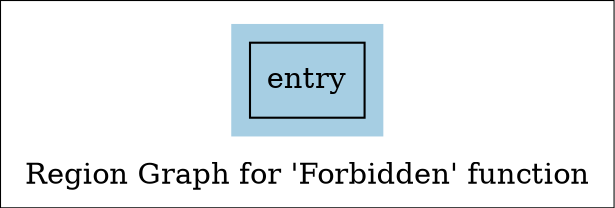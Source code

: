 digraph "Region Graph for 'Forbidden' function" {
	label="Region Graph for 'Forbidden' function";

	Node0xa08ae0 [shape=record,label="{entry}"];
	colorscheme = "paired12"
        subgraph cluster_0xa977c0 {
          label = "";
          style = filled;
          color = 1
          Node0xa08ae0;
        }
}
